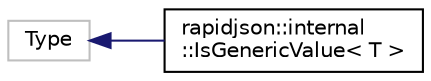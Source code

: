 digraph "Graphical Class Hierarchy"
{
 // INTERACTIVE_SVG=YES
 // LATEX_PDF_SIZE
  edge [fontname="Helvetica",fontsize="10",labelfontname="Helvetica",labelfontsize="10"];
  node [fontname="Helvetica",fontsize="10",shape=record];
  rankdir="LR";
  Node28 [label="Type",height=0.2,width=0.4,color="grey75", fillcolor="white", style="filled",tooltip=" "];
  Node28 -> Node0 [dir="back",color="midnightblue",fontsize="10",style="solid",fontname="Helvetica"];
  Node0 [label="rapidjson::internal\l::IsGenericValue\< T \>",height=0.2,width=0.4,color="black", fillcolor="white", style="filled",URL="$structrapidjson_1_1internal_1_1_is_generic_value.html",tooltip=" "];
}
